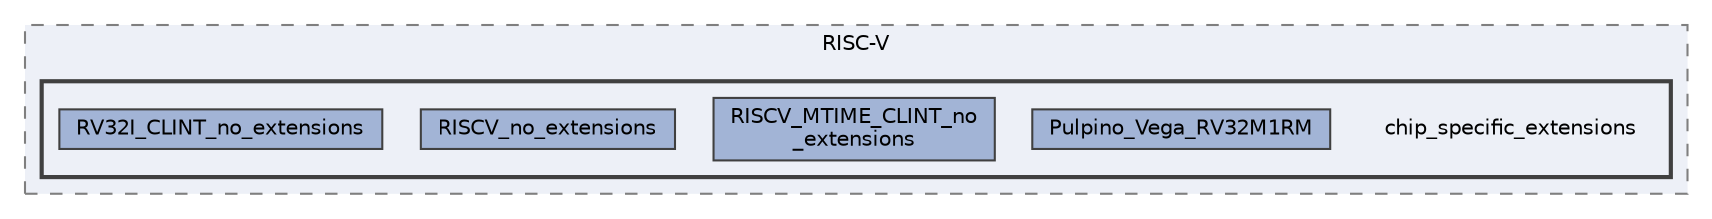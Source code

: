 digraph "D:/Projects/Raspberrypi_pico/pico_freertos_final/freertos_pico2/pico_freertos/FreeRTOS-Kernel/portable/GCC/RISC-V/chip_specific_extensions"
{
 // LATEX_PDF_SIZE
  bgcolor="transparent";
  edge [fontname=Helvetica,fontsize=10,labelfontname=Helvetica,labelfontsize=10];
  node [fontname=Helvetica,fontsize=10,shape=box,height=0.2,width=0.4];
  compound=true
  subgraph clusterdir_177c5b1d6a3e618768667546c874f4fe {
    graph [ bgcolor="#edf0f7", pencolor="grey50", label="RISC-V", fontname=Helvetica,fontsize=10 style="filled,dashed", URL="dir_177c5b1d6a3e618768667546c874f4fe.html",tooltip=""]
  subgraph clusterdir_d52902ff1e24b63ab94dbc3850310914 {
    graph [ bgcolor="#edf0f7", pencolor="grey25", label="", fontname=Helvetica,fontsize=10 style="filled,bold", URL="dir_d52902ff1e24b63ab94dbc3850310914.html",tooltip=""]
    dir_d52902ff1e24b63ab94dbc3850310914 [shape=plaintext, label="chip_specific_extensions"];
  dir_5127a2b107f5c563b56266a7d7765b0e [label="Pulpino_Vega_RV32M1RM", fillcolor="#a2b4d6", color="grey25", style="filled", URL="dir_5127a2b107f5c563b56266a7d7765b0e.html",tooltip=""];
  dir_7d38b6fd97a6b1358d7a1f49dccb775d [label="RISCV_MTIME_CLINT_no\l_extensions", fillcolor="#a2b4d6", color="grey25", style="filled", URL="dir_7d38b6fd97a6b1358d7a1f49dccb775d.html",tooltip=""];
  dir_905eae683ec404d8a12f4433cdd99bdc [label="RISCV_no_extensions", fillcolor="#a2b4d6", color="grey25", style="filled", URL="dir_905eae683ec404d8a12f4433cdd99bdc.html",tooltip=""];
  dir_cd98398ebdd6c8dd3e8bafbd77db76b9 [label="RV32I_CLINT_no_extensions", fillcolor="#a2b4d6", color="grey25", style="filled", URL="dir_cd98398ebdd6c8dd3e8bafbd77db76b9.html",tooltip=""];
  }
  }
}
